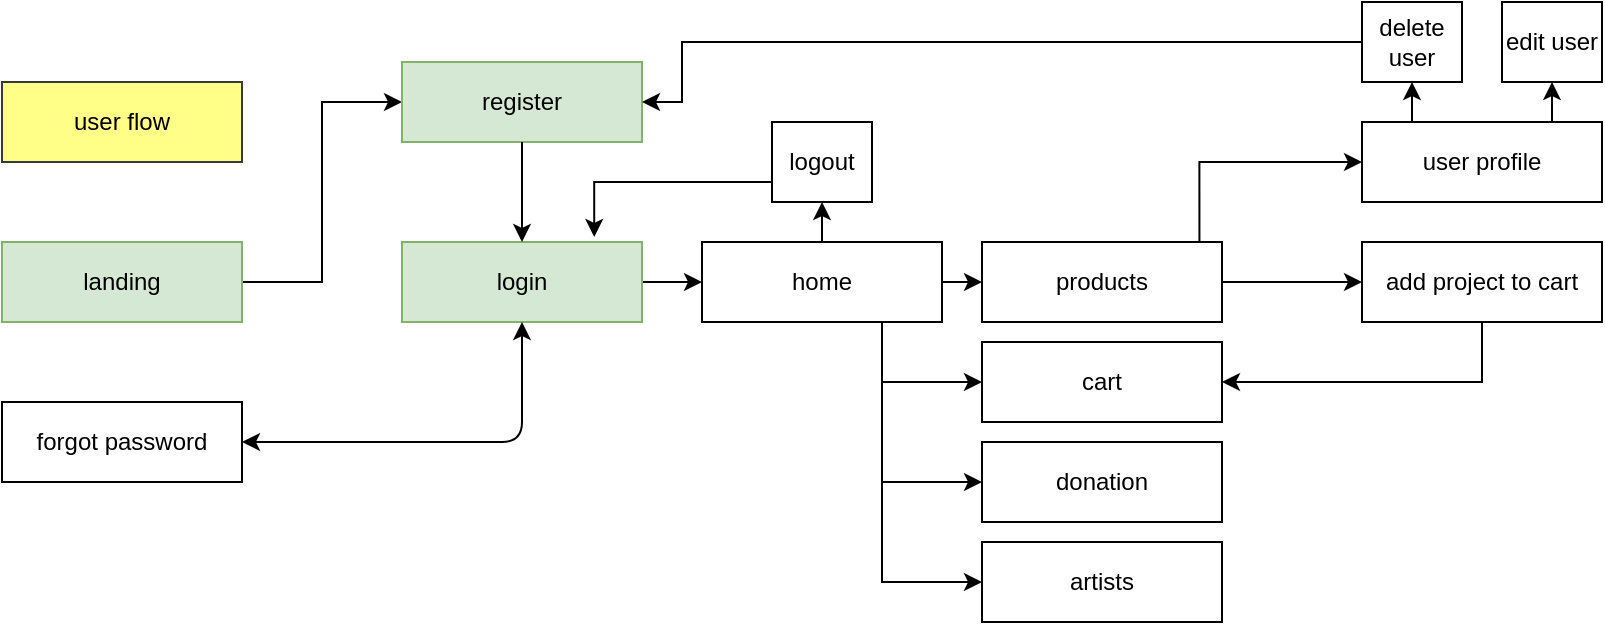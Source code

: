 <mxfile version="14.7.4" type="embed" pages="2"><diagram id="IFwTNe-VbDsdaeBEcl3G" name="user flow"><mxGraphModel dx="913" dy="391" grid="1" gridSize="10" guides="1" tooltips="1" connect="1" arrows="1" fold="1" page="1" pageScale="1" pageWidth="850" pageHeight="1100" math="0" shadow="0"><root><mxCell id="0"/><mxCell id="1" parent="0"/><mxCell id="2" style="edgeStyle=orthogonalEdgeStyle;rounded=0;orthogonalLoop=1;jettySize=auto;html=1;entryX=0;entryY=0.5;entryDx=0;entryDy=0;exitX=1;exitY=0.5;exitDx=0;exitDy=0;" parent="1" source="3" target="11" edge="1"><mxGeometry relative="1" as="geometry"/></mxCell><mxCell id="3" value="home" style="rounded=0;whiteSpace=wrap;html=1;" parent="1" vertex="1"><mxGeometry x="390" y="120" width="120" height="40" as="geometry"/></mxCell><mxCell id="4" style="edgeStyle=orthogonalEdgeStyle;rounded=0;orthogonalLoop=1;jettySize=auto;html=1;entryX=0;entryY=0.5;entryDx=0;entryDy=0;exitX=1;exitY=0.5;exitDx=0;exitDy=0;" parent="1" source="5" target="9" edge="1"><mxGeometry relative="1" as="geometry"/></mxCell><mxCell id="5" value="landing" style="rounded=0;whiteSpace=wrap;html=1;fillColor=#d5e8d4;strokeColor=#82b366;" parent="1" vertex="1"><mxGeometry x="40" y="120" width="120" height="40" as="geometry"/></mxCell><mxCell id="6" style="edgeStyle=orthogonalEdgeStyle;rounded=0;orthogonalLoop=1;jettySize=auto;html=1;entryX=0;entryY=0.5;entryDx=0;entryDy=0;exitX=1;exitY=0.5;exitDx=0;exitDy=0;" parent="1" source="7" target="3" edge="1"><mxGeometry relative="1" as="geometry"/></mxCell><mxCell id="7" value="login" style="whiteSpace=wrap;html=1;rounded=0;fillColor=#d5e8d4;strokeColor=#82b366;" parent="1" vertex="1"><mxGeometry x="240" y="120" width="120" height="40" as="geometry"/></mxCell><mxCell id="9" value="register" style="whiteSpace=wrap;html=1;rounded=0;fillColor=#d5e8d4;strokeColor=#82b366;" parent="1" vertex="1"><mxGeometry x="240" y="30" width="120" height="40" as="geometry"/></mxCell><mxCell id="10" style="edgeStyle=orthogonalEdgeStyle;rounded=0;orthogonalLoop=1;jettySize=auto;html=1;exitX=1;exitY=0.5;exitDx=0;exitDy=0;entryX=0;entryY=0.5;entryDx=0;entryDy=0;" parent="1" source="11" target="12" edge="1"><mxGeometry relative="1" as="geometry"/></mxCell><mxCell id="11" value="products" style="rounded=0;whiteSpace=wrap;html=1;" parent="1" vertex="1"><mxGeometry x="530" y="120" width="120" height="40" as="geometry"/></mxCell><mxCell id="12" value="add project to cart" style="rounded=0;whiteSpace=wrap;html=1;" parent="1" vertex="1"><mxGeometry x="720" y="120" width="120" height="40" as="geometry"/></mxCell><mxCell id="13" value="user flow" style="rounded=0;whiteSpace=wrap;html=1;fillColor=#ffff88;strokeColor=#36393d;" parent="1" vertex="1"><mxGeometry x="40" y="40" width="120" height="40" as="geometry"/></mxCell><mxCell id="14" value="forgot password" style="rounded=0;whiteSpace=wrap;html=1;" vertex="1" parent="1"><mxGeometry x="40" y="200" width="120" height="40" as="geometry"/></mxCell><mxCell id="16" value="" style="endArrow=classic;startArrow=classic;html=1;entryX=1;entryY=0.5;entryDx=0;entryDy=0;exitX=0.5;exitY=1;exitDx=0;exitDy=0;" edge="1" parent="1" source="7" target="14"><mxGeometry width="50" height="50" relative="1" as="geometry"><mxPoint x="360" y="120" as="sourcePoint"/><mxPoint x="410" y="70" as="targetPoint"/><Array as="points"><mxPoint x="300" y="220"/></Array></mxGeometry></mxCell><mxCell id="17" value="cart" style="rounded=0;whiteSpace=wrap;html=1;" vertex="1" parent="1"><mxGeometry x="530" y="170" width="120" height="40" as="geometry"/></mxCell><mxCell id="19" value="" style="endArrow=classic;html=1;entryX=0.5;entryY=0;entryDx=0;entryDy=0;exitX=0.5;exitY=1;exitDx=0;exitDy=0;" edge="1" parent="1" source="9" target="7"><mxGeometry width="50" height="50" relative="1" as="geometry"><mxPoint x="470" y="230" as="sourcePoint"/><mxPoint x="520" y="180" as="targetPoint"/><Array as="points"/></mxGeometry></mxCell><mxCell id="21" style="edgeStyle=orthogonalEdgeStyle;rounded=0;orthogonalLoop=1;jettySize=auto;html=1;entryX=0;entryY=0.5;entryDx=0;entryDy=0;exitX=0.75;exitY=1;exitDx=0;exitDy=0;" edge="1" parent="1" source="3" target="17"><mxGeometry relative="1" as="geometry"><mxPoint x="450" y="270" as="sourcePoint"/><mxPoint x="530" y="180" as="targetPoint"/></mxGeometry></mxCell><mxCell id="22" value="user profile" style="rounded=0;whiteSpace=wrap;html=1;" vertex="1" parent="1"><mxGeometry x="720" y="60" width="120" height="40" as="geometry"/></mxCell><mxCell id="23" value="edit user" style="rounded=0;whiteSpace=wrap;html=1;" vertex="1" parent="1"><mxGeometry x="790" width="50" height="40" as="geometry"/></mxCell><mxCell id="24" value="delete user" style="rounded=0;whiteSpace=wrap;html=1;" vertex="1" parent="1"><mxGeometry x="720" width="50" height="40" as="geometry"/></mxCell><mxCell id="25" style="edgeStyle=orthogonalEdgeStyle;rounded=0;orthogonalLoop=1;jettySize=auto;html=1;exitX=0.906;exitY=-0.008;exitDx=0;exitDy=0;entryX=0;entryY=0.5;entryDx=0;entryDy=0;exitPerimeter=0;" edge="1" parent="1" source="11" target="22"><mxGeometry relative="1" as="geometry"><mxPoint x="590" y="110" as="sourcePoint"/><mxPoint x="610" y="110" as="targetPoint"/><Array as="points"><mxPoint x="639" y="80"/></Array></mxGeometry></mxCell><mxCell id="27" style="edgeStyle=orthogonalEdgeStyle;rounded=0;orthogonalLoop=1;jettySize=auto;html=1;exitX=0.75;exitY=0;exitDx=0;exitDy=0;entryX=0.5;entryY=1;entryDx=0;entryDy=0;" edge="1" parent="1" source="22" target="23"><mxGeometry relative="1" as="geometry"><mxPoint x="815" y="60" as="sourcePoint"/><mxPoint x="810" y="40" as="targetPoint"/><Array as="points"/></mxGeometry></mxCell><mxCell id="28" style="edgeStyle=orthogonalEdgeStyle;rounded=0;orthogonalLoop=1;jettySize=auto;html=1;exitX=0.25;exitY=0;exitDx=0;exitDy=0;entryX=0.5;entryY=1;entryDx=0;entryDy=0;" edge="1" parent="1" source="22" target="24"><mxGeometry relative="1" as="geometry"><mxPoint x="744.92" y="60" as="sourcePoint"/><mxPoint x="744.92" y="40" as="targetPoint"/><Array as="points"><mxPoint x="745" y="60"/></Array></mxGeometry></mxCell><mxCell id="OgMDmp35bxuxp9C8pZ_O-28" style="edgeStyle=orthogonalEdgeStyle;rounded=0;orthogonalLoop=1;jettySize=auto;html=1;exitX=0;exitY=0.5;exitDx=0;exitDy=0;" edge="1" parent="1" source="24"><mxGeometry relative="1" as="geometry"><mxPoint x="330" y="49.88" as="sourcePoint"/><mxPoint x="360" y="50" as="targetPoint"/><Array as="points"><mxPoint x="380" y="20"/><mxPoint x="380" y="50"/></Array></mxGeometry></mxCell><mxCell id="gZT-i7zNVG7lIDPplDLJ-28" style="edgeStyle=orthogonalEdgeStyle;rounded=0;orthogonalLoop=1;jettySize=auto;html=1;entryX=1;entryY=0.5;entryDx=0;entryDy=0;exitX=0.5;exitY=1;exitDx=0;exitDy=0;" edge="1" parent="1" source="12" target="17"><mxGeometry relative="1" as="geometry"><mxPoint x="720" y="160.0" as="sourcePoint"/><mxPoint x="770" y="190" as="targetPoint"/><Array as="points"><mxPoint x="780" y="190"/></Array></mxGeometry></mxCell><mxCell id="gZT-i7zNVG7lIDPplDLJ-30" value="donation" style="rounded=0;whiteSpace=wrap;html=1;" vertex="1" parent="1"><mxGeometry x="530" y="220" width="120" height="40" as="geometry"/></mxCell><mxCell id="gZT-i7zNVG7lIDPplDLJ-31" style="edgeStyle=orthogonalEdgeStyle;rounded=0;orthogonalLoop=1;jettySize=auto;html=1;entryX=0;entryY=0.5;entryDx=0;entryDy=0;exitX=0.75;exitY=1;exitDx=0;exitDy=0;" edge="1" parent="1" source="3" target="gZT-i7zNVG7lIDPplDLJ-30"><mxGeometry relative="1" as="geometry"><mxPoint x="480" y="162" as="sourcePoint"/><mxPoint x="530" y="220" as="targetPoint"/><Array as="points"><mxPoint x="480" y="240"/></Array></mxGeometry></mxCell><mxCell id="gZT-i7zNVG7lIDPplDLJ-32" value="artists" style="rounded=0;whiteSpace=wrap;html=1;" vertex="1" parent="1"><mxGeometry x="530" y="270" width="120" height="40" as="geometry"/></mxCell><mxCell id="gZT-i7zNVG7lIDPplDLJ-33" style="edgeStyle=orthogonalEdgeStyle;rounded=0;orthogonalLoop=1;jettySize=auto;html=1;entryX=0;entryY=0.5;entryDx=0;entryDy=0;exitX=0.75;exitY=1;exitDx=0;exitDy=0;" edge="1" parent="1" source="3" target="gZT-i7zNVG7lIDPplDLJ-32"><mxGeometry relative="1" as="geometry"><mxPoint x="480" y="240" as="sourcePoint"/><mxPoint x="530" y="290" as="targetPoint"/><Array as="points"><mxPoint x="480" y="290"/></Array></mxGeometry></mxCell><mxCell id="5XkAX50tLl49g2urr2bT-30" style="edgeStyle=orthogonalEdgeStyle;rounded=0;orthogonalLoop=1;jettySize=auto;html=1;exitX=0.5;exitY=0;exitDx=0;exitDy=0;entryX=0.5;entryY=1;entryDx=0;entryDy=0;" edge="1" parent="1" source="3" target="5XkAX50tLl49g2urr2bT-31"><mxGeometry relative="1" as="geometry"><mxPoint x="435" y="110" as="sourcePoint"/><mxPoint x="450" y="110" as="targetPoint"/><Array as="points"/></mxGeometry></mxCell><mxCell id="5XkAX50tLl49g2urr2bT-31" value="logout" style="rounded=0;whiteSpace=wrap;html=1;" vertex="1" parent="1"><mxGeometry x="425" y="60" width="50" height="40" as="geometry"/></mxCell><mxCell id="5XkAX50tLl49g2urr2bT-33" style="edgeStyle=orthogonalEdgeStyle;rounded=0;orthogonalLoop=1;jettySize=auto;html=1;entryX=0.801;entryY=-0.063;entryDx=0;entryDy=0;entryPerimeter=0;exitX=0;exitY=0.5;exitDx=0;exitDy=0;" edge="1" parent="1" source="5XkAX50tLl49g2urr2bT-31" target="7"><mxGeometry relative="1" as="geometry"><mxPoint x="370" y="150.0" as="sourcePoint"/><mxPoint x="400" y="150" as="targetPoint"/><Array as="points"><mxPoint x="336" y="90"/></Array></mxGeometry></mxCell></root></mxGraphModel></diagram><diagram id="0h3HADY3KEyVqYdD3Rko" name="admin flow"><mxGraphModel dx="756" dy="323" grid="1" gridSize="10" guides="1" tooltips="1" connect="1" arrows="1" fold="1" page="1" pageScale="1" pageWidth="850" pageHeight="1100" math="0" shadow="0"><root><mxCell id="26z0Uym9jTMuU1W2GQN3-0"/><mxCell id="26z0Uym9jTMuU1W2GQN3-1" parent="26z0Uym9jTMuU1W2GQN3-0"/><mxCell id="ubqX-8Ts1Be5KRw5UWvR-31" style="edgeStyle=orthogonalEdgeStyle;rounded=0;orthogonalLoop=1;jettySize=auto;html=1;entryX=0.5;entryY=0;entryDx=0;entryDy=0;exitX=0.5;exitY=1;exitDx=0;exitDy=0;" edge="1" parent="26z0Uym9jTMuU1W2GQN3-1" source="ubqX-8Ts1Be5KRw5UWvR-32" target="ubqX-8Ts1Be5KRw5UWvR-39"><mxGeometry relative="1" as="geometry"><Array as="points"><mxPoint x="410" y="200"/><mxPoint x="110" y="200"/></Array></mxGeometry></mxCell><mxCell id="ubqX-8Ts1Be5KRw5UWvR-32" value="home" style="rounded=0;whiteSpace=wrap;html=1;" vertex="1" parent="26z0Uym9jTMuU1W2GQN3-1"><mxGeometry x="350" y="130" width="120" height="40" as="geometry"/></mxCell><mxCell id="ubqX-8Ts1Be5KRw5UWvR-33" style="edgeStyle=orthogonalEdgeStyle;rounded=0;orthogonalLoop=1;jettySize=auto;html=1;entryX=0;entryY=0.5;entryDx=0;entryDy=0;exitX=1;exitY=0.5;exitDx=0;exitDy=0;" edge="1" parent="26z0Uym9jTMuU1W2GQN3-1" source="ubqX-8Ts1Be5KRw5UWvR-34" target="ubqX-8Ts1Be5KRw5UWvR-37"><mxGeometry relative="1" as="geometry"/></mxCell><mxCell id="ubqX-8Ts1Be5KRw5UWvR-34" value="landing" style="rounded=0;whiteSpace=wrap;html=1;fillColor=#d5e8d4;strokeColor=#82b366;" vertex="1" parent="26z0Uym9jTMuU1W2GQN3-1"><mxGeometry x="40" y="130" width="120" height="40" as="geometry"/></mxCell><mxCell id="ubqX-8Ts1Be5KRw5UWvR-35" style="edgeStyle=orthogonalEdgeStyle;rounded=0;orthogonalLoop=1;jettySize=auto;html=1;entryX=0;entryY=0.5;entryDx=0;entryDy=0;exitX=1;exitY=0.5;exitDx=0;exitDy=0;" edge="1" parent="26z0Uym9jTMuU1W2GQN3-1" source="ubqX-8Ts1Be5KRw5UWvR-36" target="ubqX-8Ts1Be5KRw5UWvR-32"><mxGeometry relative="1" as="geometry"/></mxCell><mxCell id="ubqX-8Ts1Be5KRw5UWvR-36" value="login" style="whiteSpace=wrap;html=1;rounded=0;fillColor=#d5e8d4;strokeColor=#82b366;" vertex="1" parent="26z0Uym9jTMuU1W2GQN3-1"><mxGeometry x="200" y="130" width="120" height="40" as="geometry"/></mxCell><mxCell id="ubqX-8Ts1Be5KRw5UWvR-37" value="register" style="whiteSpace=wrap;html=1;rounded=0;fillColor=#d5e8d4;strokeColor=#82b366;" vertex="1" parent="26z0Uym9jTMuU1W2GQN3-1"><mxGeometry x="200" y="40" width="120" height="40" as="geometry"/></mxCell><mxCell id="ubqX-8Ts1Be5KRw5UWvR-39" value="products" style="rounded=0;whiteSpace=wrap;html=1;" vertex="1" parent="26z0Uym9jTMuU1W2GQN3-1"><mxGeometry x="50" y="220" width="120" height="40" as="geometry"/></mxCell><mxCell id="ubqX-8Ts1Be5KRw5UWvR-40" value="CRUD product" style="rounded=0;whiteSpace=wrap;html=1;" vertex="1" parent="26z0Uym9jTMuU1W2GQN3-1"><mxGeometry x="50" y="290" width="120" height="40" as="geometry"/></mxCell><mxCell id="ubqX-8Ts1Be5KRw5UWvR-41" value="admin flow" style="rounded=0;whiteSpace=wrap;html=1;fillColor=#ffff88;strokeColor=#36393d;" vertex="1" parent="26z0Uym9jTMuU1W2GQN3-1"><mxGeometry x="40" y="40" width="120" height="40" as="geometry"/></mxCell><mxCell id="ubqX-8Ts1Be5KRw5UWvR-44" value="board" style="rounded=0;whiteSpace=wrap;html=1;" vertex="1" parent="26z0Uym9jTMuU1W2GQN3-1"><mxGeometry x="200" y="220" width="120" height="40" as="geometry"/></mxCell><mxCell id="ubqX-8Ts1Be5KRw5UWvR-45" value="" style="endArrow=classic;html=1;entryX=0.5;entryY=0;entryDx=0;entryDy=0;exitX=0.5;exitY=1;exitDx=0;exitDy=0;" edge="1" parent="26z0Uym9jTMuU1W2GQN3-1" source="ubqX-8Ts1Be5KRw5UWvR-37" target="ubqX-8Ts1Be5KRw5UWvR-36"><mxGeometry width="50" height="50" relative="1" as="geometry"><mxPoint x="480" y="240" as="sourcePoint"/><mxPoint x="530" y="190" as="targetPoint"/><Array as="points"/></mxGeometry></mxCell><mxCell id="ubqX-8Ts1Be5KRw5UWvR-46" style="edgeStyle=orthogonalEdgeStyle;rounded=0;orthogonalLoop=1;jettySize=auto;html=1;entryX=0.5;entryY=0;entryDx=0;entryDy=0;exitX=0.5;exitY=1;exitDx=0;exitDy=0;" edge="1" parent="26z0Uym9jTMuU1W2GQN3-1" source="ubqX-8Ts1Be5KRw5UWvR-32" target="ubqX-8Ts1Be5KRw5UWvR-44"><mxGeometry relative="1" as="geometry"><mxPoint x="460" y="280" as="sourcePoint"/><mxPoint x="540" y="190" as="targetPoint"/><Array as="points"><mxPoint x="410" y="200"/><mxPoint x="260" y="200"/></Array></mxGeometry></mxCell><mxCell id="ubqX-8Ts1Be5KRw5UWvR-48" value="edit user" style="rounded=0;whiteSpace=wrap;html=1;" vertex="1" parent="26z0Uym9jTMuU1W2GQN3-1"><mxGeometry x="800" y="10" width="50" height="40" as="geometry"/></mxCell><mxCell id="ubqX-8Ts1Be5KRw5UWvR-49" value="delete user" style="rounded=0;whiteSpace=wrap;html=1;" vertex="1" parent="26z0Uym9jTMuU1W2GQN3-1"><mxGeometry x="730" y="10" width="50" height="40" as="geometry"/></mxCell><mxCell id="ubqX-8Ts1Be5KRw5UWvR-55" value="donations" style="rounded=0;whiteSpace=wrap;html=1;" vertex="1" parent="26z0Uym9jTMuU1W2GQN3-1"><mxGeometry x="350" y="220" width="120" height="40" as="geometry"/></mxCell><mxCell id="ubqX-8Ts1Be5KRw5UWvR-57" value="artists" style="rounded=0;whiteSpace=wrap;html=1;" vertex="1" parent="26z0Uym9jTMuU1W2GQN3-1"><mxGeometry x="500" y="220" width="120" height="40" as="geometry"/></mxCell><mxCell id="ubqX-8Ts1Be5KRw5UWvR-59" style="edgeStyle=orthogonalEdgeStyle;rounded=0;orthogonalLoop=1;jettySize=auto;html=1;exitX=0.5;exitY=0;exitDx=0;exitDy=0;entryX=0.5;entryY=1;entryDx=0;entryDy=0;" edge="1" parent="26z0Uym9jTMuU1W2GQN3-1" source="ubqX-8Ts1Be5KRw5UWvR-32" target="ubqX-8Ts1Be5KRw5UWvR-60"><mxGeometry relative="1" as="geometry"><mxPoint x="445" y="120" as="sourcePoint"/><mxPoint x="460" y="120" as="targetPoint"/><Array as="points"/></mxGeometry></mxCell><mxCell id="ubqX-8Ts1Be5KRw5UWvR-60" value="logout" style="rounded=0;whiteSpace=wrap;html=1;" vertex="1" parent="26z0Uym9jTMuU1W2GQN3-1"><mxGeometry x="375" y="70" width="50" height="40" as="geometry"/></mxCell><mxCell id="ubqX-8Ts1Be5KRw5UWvR-61" style="edgeStyle=orthogonalEdgeStyle;rounded=0;orthogonalLoop=1;jettySize=auto;html=1;entryX=0.5;entryY=0;entryDx=0;entryDy=0;exitX=0;exitY=0.5;exitDx=0;exitDy=0;" edge="1" parent="26z0Uym9jTMuU1W2GQN3-1" source="ubqX-8Ts1Be5KRw5UWvR-60" target="ubqX-8Ts1Be5KRw5UWvR-36"><mxGeometry relative="1" as="geometry"><mxPoint x="380" y="160.0" as="sourcePoint"/><mxPoint x="410" y="160" as="targetPoint"/><Array as="points"><mxPoint x="260" y="90"/></Array></mxGeometry></mxCell><mxCell id="ubqX-8Ts1Be5KRw5UWvR-62" style="edgeStyle=orthogonalEdgeStyle;rounded=0;orthogonalLoop=1;jettySize=auto;html=1;exitX=0.5;exitY=1;exitDx=0;exitDy=0;" edge="1" parent="26z0Uym9jTMuU1W2GQN3-1" source="ubqX-8Ts1Be5KRw5UWvR-32"><mxGeometry relative="1" as="geometry"><mxPoint x="440" y="180" as="sourcePoint"/><mxPoint x="410" y="220" as="targetPoint"/></mxGeometry></mxCell><mxCell id="ubqX-8Ts1Be5KRw5UWvR-63" style="edgeStyle=orthogonalEdgeStyle;rounded=0;orthogonalLoop=1;jettySize=auto;html=1;entryX=0.5;entryY=0;entryDx=0;entryDy=0;exitX=0.5;exitY=1;exitDx=0;exitDy=0;" edge="1" parent="26z0Uym9jTMuU1W2GQN3-1" source="ubqX-8Ts1Be5KRw5UWvR-32" target="ubqX-8Ts1Be5KRw5UWvR-57"><mxGeometry relative="1" as="geometry"><mxPoint x="440" y="180" as="sourcePoint"/><mxPoint x="495" y="260" as="targetPoint"/><Array as="points"><mxPoint x="410" y="200"/><mxPoint x="560" y="200"/></Array></mxGeometry></mxCell><mxCell id="ubqX-8Ts1Be5KRw5UWvR-65" value="CRUD artists" style="rounded=0;whiteSpace=wrap;html=1;" vertex="1" parent="26z0Uym9jTMuU1W2GQN3-1"><mxGeometry x="500" y="290" width="120" height="40" as="geometry"/></mxCell><mxCell id="ubqX-8Ts1Be5KRw5UWvR-66" value="" style="endArrow=classic;html=1;exitX=0.5;exitY=1;exitDx=0;exitDy=0;entryX=0.5;entryY=0;entryDx=0;entryDy=0;" edge="1" parent="26z0Uym9jTMuU1W2GQN3-1" source="ubqX-8Ts1Be5KRw5UWvR-57" target="ubqX-8Ts1Be5KRw5UWvR-65"><mxGeometry width="50" height="50" relative="1" as="geometry"><mxPoint x="830" y="240" as="sourcePoint"/><mxPoint x="460" y="270" as="targetPoint"/></mxGeometry></mxCell><mxCell id="ubqX-8Ts1Be5KRw5UWvR-70" value="" style="endArrow=classic;html=1;entryX=0.5;entryY=0;entryDx=0;entryDy=0;exitX=0.5;exitY=1;exitDx=0;exitDy=0;" edge="1" parent="26z0Uym9jTMuU1W2GQN3-1" source="ubqX-8Ts1Be5KRw5UWvR-39" target="ubqX-8Ts1Be5KRw5UWvR-40"><mxGeometry width="50" height="50" relative="1" as="geometry"><mxPoint x="570" y="300" as="sourcePoint"/><mxPoint x="570" y="270" as="targetPoint"/></mxGeometry></mxCell></root></mxGraphModel></diagram></mxfile>